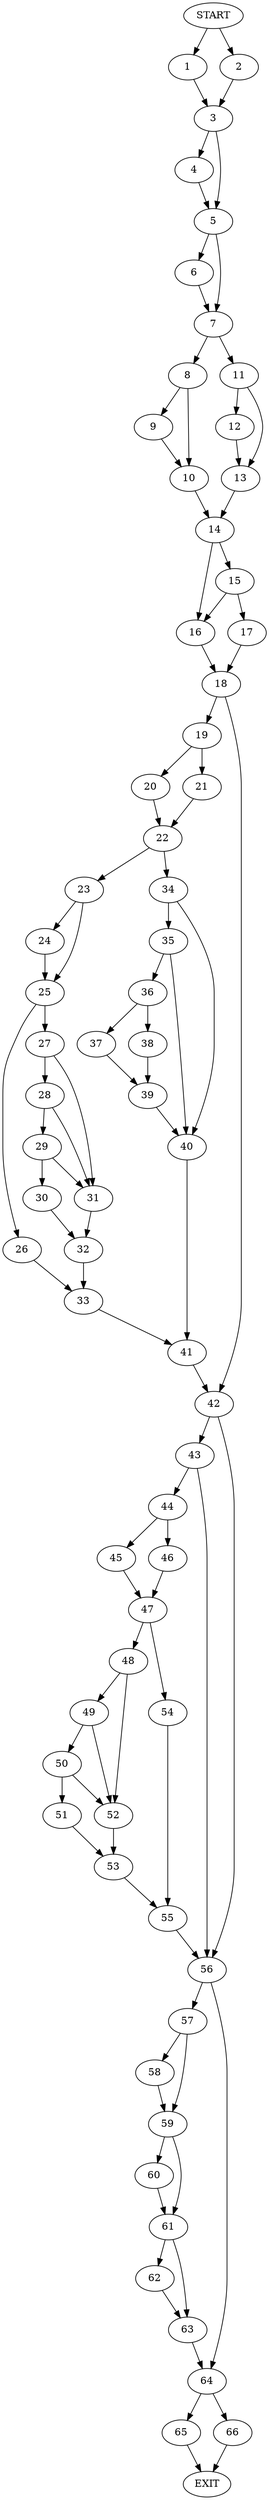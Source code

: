 digraph { 
0 [label="START"];
1;
2;
3;
4;
5;
6;
7;
8;
9;
10;
11;
12;
13;
14;
15;
16;
17;
18;
19;
20;
21;
22;
23;
24;
25;
26;
27;
28;
29;
30;
31;
32;
33;
34;
35;
36;
37;
38;
39;
40;
41;
42;
43;
44;
45;
46;
47;
48;
49;
50;
51;
52;
53;
54;
55;
56;
57;
58;
59;
60;
61;
62;
63;
64;
65;
66;
67[label="EXIT"];
0 -> 1;
0 -> 2;
1 -> 3;
2 -> 3;
3 -> 4;
3 -> 5;
4 -> 5;
5 -> 6;
5 -> 7;
6 -> 7;
7 -> 8;
7 -> 11;
8 -> 9;
8 -> 10;
9 -> 10;
10 -> 14;
11 -> 12;
11 -> 13;
12 -> 13;
13 -> 14;
14 -> 16;
14 -> 15;
15 -> 16;
15 -> 17;
16 -> 18;
17 -> 18;
18 -> 19;
18 -> 42;
19 -> 20;
19 -> 21;
20 -> 22;
21 -> 22;
22 -> 23;
22 -> 34;
23 -> 24;
23 -> 25;
24 -> 25;
25 -> 26;
25 -> 27;
26 -> 33;
27 -> 28;
27 -> 31;
28 -> 29;
28 -> 31;
29 -> 30;
29 -> 31;
30 -> 32;
31 -> 32;
32 -> 33;
33 -> 41;
34 -> 35;
34 -> 40;
35 -> 36;
35 -> 40;
36 -> 37;
36 -> 38;
37 -> 39;
38 -> 39;
39 -> 40;
40 -> 41;
41 -> 42;
42 -> 43;
42 -> 56;
43 -> 44;
43 -> 56;
44 -> 45;
44 -> 46;
45 -> 47;
46 -> 47;
47 -> 48;
47 -> 54;
48 -> 49;
48 -> 52;
49 -> 50;
49 -> 52;
50 -> 51;
50 -> 52;
51 -> 53;
52 -> 53;
53 -> 55;
54 -> 55;
55 -> 56;
56 -> 57;
56 -> 64;
57 -> 58;
57 -> 59;
58 -> 59;
59 -> 60;
59 -> 61;
60 -> 61;
61 -> 62;
61 -> 63;
62 -> 63;
63 -> 64;
64 -> 65;
64 -> 66;
65 -> 67;
66 -> 67;
}